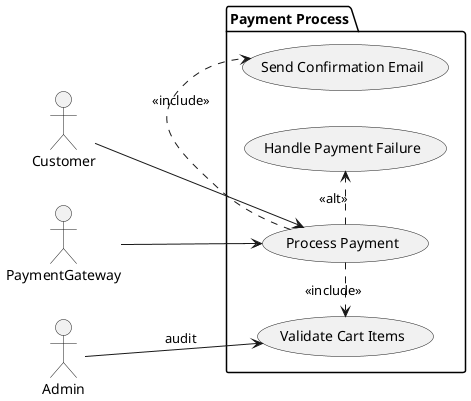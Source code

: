 @startuml UC_Payment
left to right direction
actor Customer as Buyer
actor PaymentGateway as PG
actor Admin as SysAdmin

package "Payment Process" {
  usecase "Validate Cart Items" as UC_Validate
  usecase "Process Payment" as UC_ProcessPay
  usecase "Send Confirmation Email" as UC_Email
  usecase "Handle Payment Failure" as UC_PayFail
}

Buyer --> UC_ProcessPay
UC_ProcessPay .> UC_Validate : <<include>>
UC_ProcessPay .> UC_Email : <<include>>
UC_ProcessPay .> UC_PayFail : <<alt>>

PG --> UC_ProcessPay
SysAdmin --> UC_Validate : "audit"
@enduml

